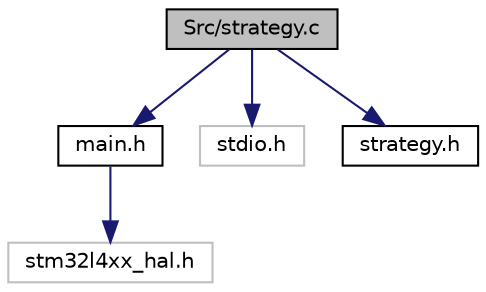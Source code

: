 digraph "Src/strategy.c"
{
  edge [fontname="Helvetica",fontsize="10",labelfontname="Helvetica",labelfontsize="10"];
  node [fontname="Helvetica",fontsize="10",shape=record];
  Node0 [label="Src/strategy.c",height=0.2,width=0.4,color="black", fillcolor="grey75", style="filled", fontcolor="black"];
  Node0 -> Node1 [color="midnightblue",fontsize="10",style="solid",fontname="Helvetica"];
  Node1 [label="main.h",height=0.2,width=0.4,color="black", fillcolor="white", style="filled",URL="$main_8h.html",tooltip=": Header for main.c file. This file contains the common defines of the application. "];
  Node1 -> Node2 [color="midnightblue",fontsize="10",style="solid",fontname="Helvetica"];
  Node2 [label="stm32l4xx_hal.h",height=0.2,width=0.4,color="grey75", fillcolor="white", style="filled"];
  Node0 -> Node3 [color="midnightblue",fontsize="10",style="solid",fontname="Helvetica"];
  Node3 [label="stdio.h",height=0.2,width=0.4,color="grey75", fillcolor="white", style="filled"];
  Node0 -> Node4 [color="midnightblue",fontsize="10",style="solid",fontname="Helvetica"];
  Node4 [label="strategy.h",height=0.2,width=0.4,color="black", fillcolor="white", style="filled",URL="$strategy_8h.html"];
}
